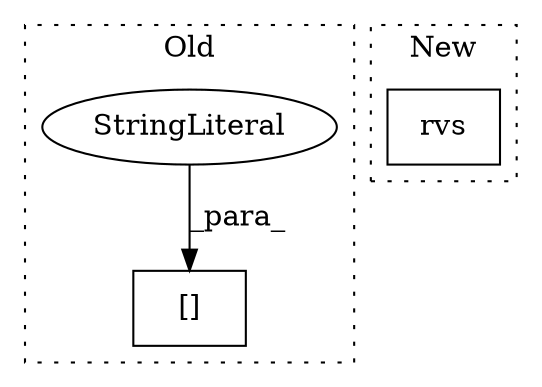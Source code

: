 digraph G {
subgraph cluster0 {
1 [label="[]" a="2" s="1483,1509" l="3,1" shape="box"];
3 [label="StringLiteral" a="45" s="1486" l="23" shape="ellipse"];
label = "Old";
style="dotted";
}
subgraph cluster1 {
2 [label="rvs" a="32" s="1655,1671" l="4,1" shape="box"];
label = "New";
style="dotted";
}
3 -> 1 [label="_para_"];
}